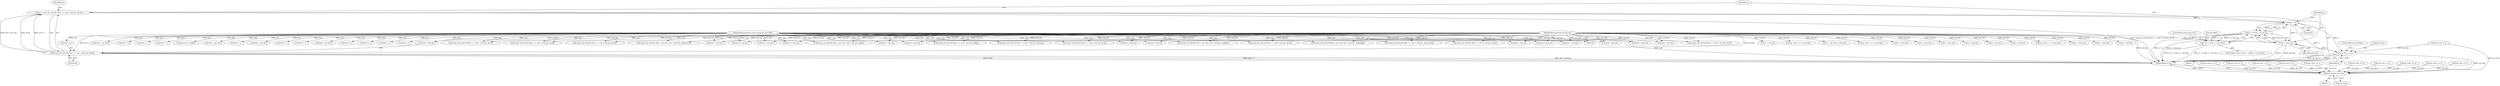 digraph "0_radare2_bd276ef2fd8ac3401e65be7c126a43175ccfbcd7@integer" {
"1000290" [label="(Call,n = read_i32_leb128 (buf + 1, buf + buf_len, &val))"];
"1000292" [label="(Call,read_i32_leb128 (buf + 1, buf + buf_len, &val))"];
"1000102" [label="(MethodParameterIn,const unsigned char *buf)"];
"1000103" [label="(MethodParameterIn,int buf_len)"];
"1000304" [label="(Call,n > 0)"];
"1000303" [label="(Call,n > 0 && n < buf_len)"];
"1000302" [label="(Call,!(n > 0 && n < buf_len))"];
"1000307" [label="(Call,n < buf_len)"];
"1000382" [label="(Call,op->len += n)"];
"1001066" [label="(Return,return op->len;)"];
"1000455" [label="(Call,buf + buf_len)"];
"1001018" [label="(Call,op->len += n)"];
"1000893" [label="(Call,n < buf_len)"];
"1000383" [label="(Call,op->len)"];
"1000103" [label="(MethodParameterIn,int buf_len)"];
"1000647" [label="(Call,buf + 1)"];
"1000993" [label="(Call,read_u32_leb128 (buf + 1, buf + buf_len, &val))"];
"1000290" [label="(Call,n = read_i32_leb128 (buf + 1, buf + buf_len, &val))"];
"1000759" [label="(Call,op->len += n)"];
"1000963" [label="(Call,buf + buf_len)"];
"1000646" [label="(Call,read_u32_leb128 (buf + 1, buf + buf_len, &val))"];
"1000307" [label="(Call,n < buf_len)"];
"1000451" [label="(Call,read_u32_leb128 (buf + 1, buf + buf_len, &count))"];
"1000517" [label="(Call,op->len + n <= buf_len)"];
"1000862" [label="(Call,op->len += n)"];
"1000292" [label="(Call,read_i32_leb128 (buf + 1, buf + buf_len, &val))"];
"1000452" [label="(Call,buf + 1)"];
"1000284" [label="(Block,)"];
"1000550" [label="(Call,n + op->len < buf_len)"];
"1000302" [label="(Call,!(n > 0 && n < buf_len))"];
"1000309" [label="(Identifier,buf_len)"];
"1000299" [label="(Call,&val)"];
"1000104" [label="(Block,)"];
"1000843" [label="(Call,op->len + n <= buf_len)"];
"1000730" [label="(Call,read_u32_leb128 (buf + 1, buf + buf_len, &val))"];
"1000826" [label="(Call,read_u32_leb128 (buf + op->len, buf + buf_len, &offset))"];
"1000745" [label="(Call,n < buf_len)"];
"1000910" [label="(Call,op->len += n)"];
"1000399" [label="(Call,read_u32_leb128 (buf + 1, buf + buf_len, &val))"];
"1000414" [label="(Call,n < buf_len)"];
"1000879" [label="(Call,buf + 1)"];
"1000944" [label="(Call,op->len += n)"];
"1000387" [label="(ControlStructure,break;)"];
"1000291" [label="(Identifier,n)"];
"1000734" [label="(Call,buf + buf_len)"];
"1001034" [label="(Call,buf + 1)"];
"1000672" [label="(Call,read_u32_leb128 (buf + op->len, buf + buf_len, &reserved))"];
"1000110" [label="(Call,op->op = buf[0])"];
"1000827" [label="(Call,buf + op->len)"];
"1000308" [label="(Identifier,n)"];
"1001086" [label="(MethodReturn,int)"];
"1000400" [label="(Call,buf + 1)"];
"1000301" [label="(ControlStructure,if (!(n > 0 && n < buf_len)))"];
"1000102" [label="(MethodParameterIn,const unsigned char *buf)"];
"1000503" [label="(Call,buf + op->len)"];
"1000800" [label="(Call,read_u32_leb128 (buf + 1, buf + buf_len, &flag))"];
"1001066" [label="(Return,return op->len;)"];
"1001008" [label="(Call,n < buf_len)"];
"1000382" [label="(Call,op->len += n)"];
"1000304" [label="(Call,n > 0)"];
"1000940" [label="(Call,n < buf_len)"];
"1000105" [label="(Call,op->len = 1)"];
"1000533" [label="(Call,read_u32_leb128 (buf + op->len, buf + buf_len, &def))"];
"1001048" [label="(Call,n < buf_len)"];
"1000959" [label="(Call,read_i64_leb128 (buf + 1, buf + buf_len, &val))"];
"1000661" [label="(Call,n < buf_len)"];
"1001067" [label="(Call,op->len)"];
"1000678" [label="(Call,buf + buf_len)"];
"1000731" [label="(Call,buf + 1)"];
"1000502" [label="(Call,read_u32_leb128 (buf + op->len, buf + buf_len, &table[i]))"];
"1000305" [label="(Identifier,n)"];
"1000832" [label="(Call,buf + buf_len)"];
"1000296" [label="(Call,buf + buf_len)"];
"1000673" [label="(Call,buf + op->len)"];
"1000926" [label="(Call,buf + 1)"];
"1000997" [label="(Call,buf + buf_len)"];
"1000650" [label="(Call,buf + buf_len)"];
"1000978" [label="(Call,op->len += n)"];
"1000994" [label="(Call,buf + 1)"];
"1000929" [label="(Call,buf + buf_len)"];
"1000689" [label="(Call,op->len + n <= buf_len)"];
"1000303" [label="(Call,n > 0 && n < buf_len)"];
"1000539" [label="(Call,buf + buf_len)"];
"1000386" [label="(Identifier,n)"];
"1000466" [label="(Call,n < buf_len)"];
"1001033" [label="(Call,read_u64_leb128 (buf + 1, buf + buf_len, &val))"];
"1000925" [label="(Call,read_i32_leb128 (buf + 1, buf + buf_len, &val))"];
"1000508" [label="(Call,buf + buf_len)"];
"1000804" [label="(Call,buf + buf_len)"];
"1001037" [label="(Call,buf + buf_len)"];
"1000306" [label="(Literal,0)"];
"1000534" [label="(Call,buf + op->len)"];
"1000313" [label="(Literal,0x80)"];
"1000960" [label="(Call,buf + 1)"];
"1000801" [label="(Call,buf + 1)"];
"1000815" [label="(Call,n < buf_len)"];
"1000559" [label="(Call,op->len += n)"];
"1000293" [label="(Call,buf + 1)"];
"1000428" [label="(Call,op->len += n)"];
"1000711" [label="(Call,op->len += n)"];
"1000403" [label="(Call,buf + buf_len)"];
"1000974" [label="(Call,n < buf_len)"];
"1000310" [label="(ControlStructure,goto err;)"];
"1001058" [label="(Call,op->len += n)"];
"1000882" [label="(Call,buf + buf_len)"];
"1000878" [label="(Call,read_u32_leb128 (buf + 1, buf + buf_len, &reserved))"];
"1000290" -> "1000284"  [label="AST: "];
"1000290" -> "1000292"  [label="CFG: "];
"1000291" -> "1000290"  [label="AST: "];
"1000292" -> "1000290"  [label="AST: "];
"1000305" -> "1000290"  [label="CFG: "];
"1000290" -> "1001086"  [label="DDG: read_i32_leb128 (buf + 1, buf + buf_len, &val)"];
"1000292" -> "1000290"  [label="DDG: buf + 1"];
"1000292" -> "1000290"  [label="DDG: buf + buf_len"];
"1000292" -> "1000290"  [label="DDG: &val"];
"1000290" -> "1000304"  [label="DDG: n"];
"1000292" -> "1000299"  [label="CFG: "];
"1000293" -> "1000292"  [label="AST: "];
"1000296" -> "1000292"  [label="AST: "];
"1000299" -> "1000292"  [label="AST: "];
"1000292" -> "1001086"  [label="DDG: buf + 1"];
"1000292" -> "1001086"  [label="DDG: buf + buf_len"];
"1000292" -> "1001086"  [label="DDG: &val"];
"1000102" -> "1000292"  [label="DDG: buf"];
"1000103" -> "1000292"  [label="DDG: buf_len"];
"1000102" -> "1000100"  [label="AST: "];
"1000102" -> "1001086"  [label="DDG: buf"];
"1000102" -> "1000110"  [label="DDG: buf"];
"1000102" -> "1000293"  [label="DDG: buf"];
"1000102" -> "1000296"  [label="DDG: buf"];
"1000102" -> "1000399"  [label="DDG: buf"];
"1000102" -> "1000400"  [label="DDG: buf"];
"1000102" -> "1000403"  [label="DDG: buf"];
"1000102" -> "1000451"  [label="DDG: buf"];
"1000102" -> "1000452"  [label="DDG: buf"];
"1000102" -> "1000455"  [label="DDG: buf"];
"1000102" -> "1000502"  [label="DDG: buf"];
"1000102" -> "1000503"  [label="DDG: buf"];
"1000102" -> "1000508"  [label="DDG: buf"];
"1000102" -> "1000533"  [label="DDG: buf"];
"1000102" -> "1000534"  [label="DDG: buf"];
"1000102" -> "1000539"  [label="DDG: buf"];
"1000102" -> "1000646"  [label="DDG: buf"];
"1000102" -> "1000647"  [label="DDG: buf"];
"1000102" -> "1000650"  [label="DDG: buf"];
"1000102" -> "1000672"  [label="DDG: buf"];
"1000102" -> "1000673"  [label="DDG: buf"];
"1000102" -> "1000678"  [label="DDG: buf"];
"1000102" -> "1000730"  [label="DDG: buf"];
"1000102" -> "1000731"  [label="DDG: buf"];
"1000102" -> "1000734"  [label="DDG: buf"];
"1000102" -> "1000800"  [label="DDG: buf"];
"1000102" -> "1000801"  [label="DDG: buf"];
"1000102" -> "1000804"  [label="DDG: buf"];
"1000102" -> "1000826"  [label="DDG: buf"];
"1000102" -> "1000827"  [label="DDG: buf"];
"1000102" -> "1000832"  [label="DDG: buf"];
"1000102" -> "1000878"  [label="DDG: buf"];
"1000102" -> "1000879"  [label="DDG: buf"];
"1000102" -> "1000882"  [label="DDG: buf"];
"1000102" -> "1000925"  [label="DDG: buf"];
"1000102" -> "1000926"  [label="DDG: buf"];
"1000102" -> "1000929"  [label="DDG: buf"];
"1000102" -> "1000959"  [label="DDG: buf"];
"1000102" -> "1000960"  [label="DDG: buf"];
"1000102" -> "1000963"  [label="DDG: buf"];
"1000102" -> "1000993"  [label="DDG: buf"];
"1000102" -> "1000994"  [label="DDG: buf"];
"1000102" -> "1000997"  [label="DDG: buf"];
"1000102" -> "1001033"  [label="DDG: buf"];
"1000102" -> "1001034"  [label="DDG: buf"];
"1000102" -> "1001037"  [label="DDG: buf"];
"1000103" -> "1000100"  [label="AST: "];
"1000103" -> "1001086"  [label="DDG: buf_len"];
"1000103" -> "1000296"  [label="DDG: buf_len"];
"1000103" -> "1000307"  [label="DDG: buf_len"];
"1000103" -> "1000399"  [label="DDG: buf_len"];
"1000103" -> "1000403"  [label="DDG: buf_len"];
"1000103" -> "1000414"  [label="DDG: buf_len"];
"1000103" -> "1000451"  [label="DDG: buf_len"];
"1000103" -> "1000455"  [label="DDG: buf_len"];
"1000103" -> "1000466"  [label="DDG: buf_len"];
"1000103" -> "1000502"  [label="DDG: buf_len"];
"1000103" -> "1000508"  [label="DDG: buf_len"];
"1000103" -> "1000517"  [label="DDG: buf_len"];
"1000103" -> "1000533"  [label="DDG: buf_len"];
"1000103" -> "1000539"  [label="DDG: buf_len"];
"1000103" -> "1000550"  [label="DDG: buf_len"];
"1000103" -> "1000646"  [label="DDG: buf_len"];
"1000103" -> "1000650"  [label="DDG: buf_len"];
"1000103" -> "1000661"  [label="DDG: buf_len"];
"1000103" -> "1000672"  [label="DDG: buf_len"];
"1000103" -> "1000678"  [label="DDG: buf_len"];
"1000103" -> "1000689"  [label="DDG: buf_len"];
"1000103" -> "1000730"  [label="DDG: buf_len"];
"1000103" -> "1000734"  [label="DDG: buf_len"];
"1000103" -> "1000745"  [label="DDG: buf_len"];
"1000103" -> "1000800"  [label="DDG: buf_len"];
"1000103" -> "1000804"  [label="DDG: buf_len"];
"1000103" -> "1000815"  [label="DDG: buf_len"];
"1000103" -> "1000826"  [label="DDG: buf_len"];
"1000103" -> "1000832"  [label="DDG: buf_len"];
"1000103" -> "1000843"  [label="DDG: buf_len"];
"1000103" -> "1000878"  [label="DDG: buf_len"];
"1000103" -> "1000882"  [label="DDG: buf_len"];
"1000103" -> "1000893"  [label="DDG: buf_len"];
"1000103" -> "1000925"  [label="DDG: buf_len"];
"1000103" -> "1000929"  [label="DDG: buf_len"];
"1000103" -> "1000940"  [label="DDG: buf_len"];
"1000103" -> "1000959"  [label="DDG: buf_len"];
"1000103" -> "1000963"  [label="DDG: buf_len"];
"1000103" -> "1000974"  [label="DDG: buf_len"];
"1000103" -> "1000993"  [label="DDG: buf_len"];
"1000103" -> "1000997"  [label="DDG: buf_len"];
"1000103" -> "1001008"  [label="DDG: buf_len"];
"1000103" -> "1001033"  [label="DDG: buf_len"];
"1000103" -> "1001037"  [label="DDG: buf_len"];
"1000103" -> "1001048"  [label="DDG: buf_len"];
"1000304" -> "1000303"  [label="AST: "];
"1000304" -> "1000306"  [label="CFG: "];
"1000305" -> "1000304"  [label="AST: "];
"1000306" -> "1000304"  [label="AST: "];
"1000308" -> "1000304"  [label="CFG: "];
"1000303" -> "1000304"  [label="CFG: "];
"1000304" -> "1001086"  [label="DDG: n"];
"1000304" -> "1000303"  [label="DDG: n"];
"1000304" -> "1000303"  [label="DDG: 0"];
"1000304" -> "1000307"  [label="DDG: n"];
"1000304" -> "1000382"  [label="DDG: n"];
"1000303" -> "1000302"  [label="AST: "];
"1000303" -> "1000307"  [label="CFG: "];
"1000307" -> "1000303"  [label="AST: "];
"1000302" -> "1000303"  [label="CFG: "];
"1000303" -> "1001086"  [label="DDG: n > 0"];
"1000303" -> "1001086"  [label="DDG: n < buf_len"];
"1000303" -> "1000302"  [label="DDG: n > 0"];
"1000303" -> "1000302"  [label="DDG: n < buf_len"];
"1000307" -> "1000303"  [label="DDG: n"];
"1000307" -> "1000303"  [label="DDG: buf_len"];
"1000302" -> "1000301"  [label="AST: "];
"1000310" -> "1000302"  [label="CFG: "];
"1000313" -> "1000302"  [label="CFG: "];
"1000302" -> "1001086"  [label="DDG: n > 0 && n < buf_len"];
"1000302" -> "1001086"  [label="DDG: !(n > 0 && n < buf_len)"];
"1000307" -> "1000309"  [label="CFG: "];
"1000308" -> "1000307"  [label="AST: "];
"1000309" -> "1000307"  [label="AST: "];
"1000307" -> "1001086"  [label="DDG: buf_len"];
"1000307" -> "1001086"  [label="DDG: n"];
"1000307" -> "1000382"  [label="DDG: n"];
"1000382" -> "1000284"  [label="AST: "];
"1000382" -> "1000386"  [label="CFG: "];
"1000383" -> "1000382"  [label="AST: "];
"1000386" -> "1000382"  [label="AST: "];
"1000387" -> "1000382"  [label="CFG: "];
"1000382" -> "1001086"  [label="DDG: op->len"];
"1000382" -> "1001086"  [label="DDG: n"];
"1000105" -> "1000382"  [label="DDG: op->len"];
"1000382" -> "1001066"  [label="DDG: op->len"];
"1001066" -> "1000104"  [label="AST: "];
"1001066" -> "1001067"  [label="CFG: "];
"1001067" -> "1001066"  [label="AST: "];
"1001086" -> "1001066"  [label="CFG: "];
"1001066" -> "1001086"  [label="DDG: <RET>"];
"1000559" -> "1001066"  [label="DDG: op->len"];
"1000711" -> "1001066"  [label="DDG: op->len"];
"1000910" -> "1001066"  [label="DDG: op->len"];
"1000978" -> "1001066"  [label="DDG: op->len"];
"1000759" -> "1001066"  [label="DDG: op->len"];
"1001018" -> "1001066"  [label="DDG: op->len"];
"1000944" -> "1001066"  [label="DDG: op->len"];
"1000862" -> "1001066"  [label="DDG: op->len"];
"1001058" -> "1001066"  [label="DDG: op->len"];
"1000428" -> "1001066"  [label="DDG: op->len"];
"1000105" -> "1001066"  [label="DDG: op->len"];
}
